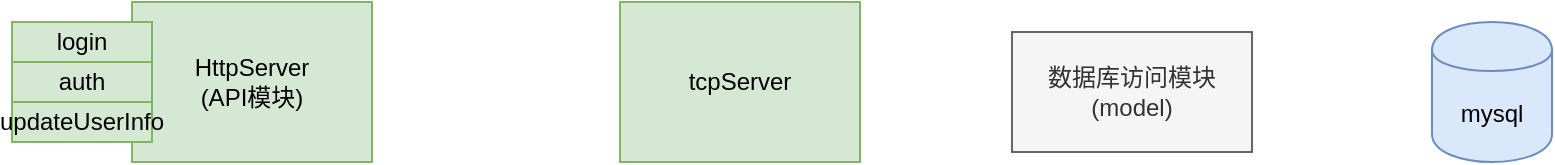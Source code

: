 <mxfile version="13.1.12" type="github">
  <diagram id="7Y1ZfcdFTE9GypMD3FCE" name="Page-1">
    <mxGraphModel dx="1298" dy="834" grid="1" gridSize="10" guides="1" tooltips="1" connect="1" arrows="1" fold="1" page="1" pageScale="1" pageWidth="827" pageHeight="1169" math="0" shadow="0">
      <root>
        <mxCell id="0" />
        <mxCell id="1" parent="0" />
        <mxCell id="PumyFFIoUu43u3X-Bv62-1" value="数据库访问模块(model)" style="rounded=0;whiteSpace=wrap;html=1;fillColor=#f5f5f5;strokeColor=#666666;fontColor=#333333;" vertex="1" parent="1">
          <mxGeometry x="520" y="195" width="120" height="60" as="geometry" />
        </mxCell>
        <mxCell id="PumyFFIoUu43u3X-Bv62-2" value="mysql" style="shape=cylinder;whiteSpace=wrap;html=1;boundedLbl=1;backgroundOutline=1;fillColor=#dae8fc;strokeColor=#6c8ebf;" vertex="1" parent="1">
          <mxGeometry x="730" y="190" width="60" height="70" as="geometry" />
        </mxCell>
        <mxCell id="PumyFFIoUu43u3X-Bv62-3" value="HttpServer&lt;br&gt;(API模块)" style="rounded=0;whiteSpace=wrap;html=1;fillColor=#d5e8d4;strokeColor=#82b366;" vertex="1" parent="1">
          <mxGeometry x="80" y="180" width="120" height="80" as="geometry" />
        </mxCell>
        <mxCell id="PumyFFIoUu43u3X-Bv62-4" value="login" style="rounded=0;whiteSpace=wrap;html=1;fillColor=#d5e8d4;strokeColor=#82b366;" vertex="1" parent="1">
          <mxGeometry x="20" y="190" width="70" height="20" as="geometry" />
        </mxCell>
        <mxCell id="PumyFFIoUu43u3X-Bv62-6" value="auth" style="rounded=0;whiteSpace=wrap;html=1;fillColor=#d5e8d4;strokeColor=#82b366;" vertex="1" parent="1">
          <mxGeometry x="20" y="210" width="70" height="20" as="geometry" />
        </mxCell>
        <mxCell id="PumyFFIoUu43u3X-Bv62-7" value="updateUserInfo" style="rounded=0;whiteSpace=wrap;html=1;fillColor=#d5e8d4;strokeColor=#82b366;" vertex="1" parent="1">
          <mxGeometry x="20" y="230" width="70" height="20" as="geometry" />
        </mxCell>
        <mxCell id="PumyFFIoUu43u3X-Bv62-10" value="tcpServer" style="rounded=0;whiteSpace=wrap;html=1;fillColor=#d5e8d4;strokeColor=#82b366;" vertex="1" parent="1">
          <mxGeometry x="324" y="180" width="120" height="80" as="geometry" />
        </mxCell>
      </root>
    </mxGraphModel>
  </diagram>
</mxfile>
